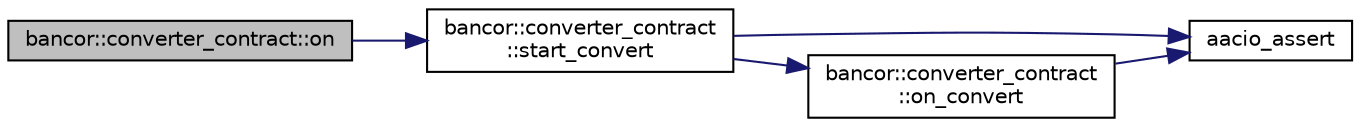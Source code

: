 digraph "bancor::converter_contract::on"
{
  edge [fontname="Helvetica",fontsize="10",labelfontname="Helvetica",labelfontsize="10"];
  node [fontname="Helvetica",fontsize="10",shape=record];
  rankdir="LR";
  Node0 [label="bancor::converter_contract::on",height=0.2,width=0.4,color="black", fillcolor="grey75", style="filled", fontcolor="black"];
  Node0 -> Node1 [color="midnightblue",fontsize="10",style="solid"];
  Node1 [label="bancor::converter_contract\l::start_convert",height=0.2,width=0.4,color="black", fillcolor="white", style="filled",URL="$classbancor_1_1converter__contract.html#ab04abf8e1d02393ddbc9b09b5b5a5be1"];
  Node1 -> Node2 [color="midnightblue",fontsize="10",style="solid"];
  Node2 [label="aacio_assert",height=0.2,width=0.4,color="black", fillcolor="white", style="filled",URL="$group__systemcapi.html#gaf5c36ddbe4ddd977456ac9aefcdb923f",tooltip="Aborts processing of this action and unwinds all pending changes. "];
  Node1 -> Node3 [color="midnightblue",fontsize="10",style="solid"];
  Node3 [label="bancor::converter_contract\l::on_convert",height=0.2,width=0.4,color="black", fillcolor="white", style="filled",URL="$classbancor_1_1converter__contract.html#a606723604418ba5f0432493ba2ffd818"];
  Node3 -> Node2 [color="midnightblue",fontsize="10",style="solid"];
}
